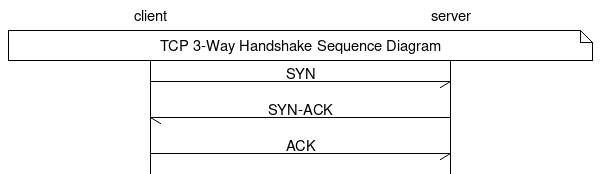 #Stephen Friederichs
#Mscgen sequence file example
#TCP 3-way handshake

# Command-line to generate output: mscgen -T png -i tcp-example.msc -o tcp-example.png

# See http://www.mcternan.me.uk/mscgen/ for complete markup details

# Comments start with a pound/hash

#This line begins the sequence diagram markup
msc {

    #This line definse the entities in the MSC diagram
    client,server;
    
    #These lines define the messages going back and forth between the entities
    client note server [label="TCP 3-Way Handshake Sequence Diagram"];
    client->server[label="SYN"];
    server->client[label="SYN-ACK"];
    client->server[label="ACK"];
    
    # Arrow options include:
    # '-> or <-' - Message
    # '=> or <=' - Method or function call
    # '>> or <<' - Method or function return value
    # '=>> or <<=' - Callback
    # ':> or <:' - Emphasized message
    # '-x or x-' - Lost message
    # '...' - Indicates detail ommitted or time passed
    # '---' - Comment block
    # '|||' - Adds extra space between rows
    # '->* or *<-' - Broadcast arcs, where the arc is extended to all but the source entity
    # 'box' - A box arc between two entities.
    # 'rbox' - A rounded box arc
    # 'abox' - An angular box arc
    # 'note' - Note box arc
    
}
    
